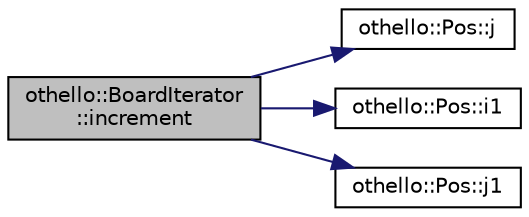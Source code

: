 digraph "othello::BoardIterator::increment"
{
  edge [fontname="Helvetica",fontsize="10",labelfontname="Helvetica",labelfontsize="10"];
  node [fontname="Helvetica",fontsize="10",shape=record];
  rankdir="LR";
  Node1 [label="othello::BoardIterator\l::increment",height=0.2,width=0.4,color="black", fillcolor="grey75", style="filled", fontcolor="black"];
  Node1 -> Node2 [color="midnightblue",fontsize="10",style="solid",fontname="Helvetica"];
  Node2 [label="othello::Pos::j",height=0.2,width=0.4,color="black", fillcolor="white", style="filled",URL="$d7/dd3/classothello_1_1_pos.html#ac2ed06e9c7b8b75dea42c8f2d9dd4dfb"];
  Node1 -> Node3 [color="midnightblue",fontsize="10",style="solid",fontname="Helvetica"];
  Node3 [label="othello::Pos::i1",height=0.2,width=0.4,color="black", fillcolor="white", style="filled",URL="$d7/dd3/classothello_1_1_pos.html#acc5642412866c82a883304e10f086ea2"];
  Node1 -> Node4 [color="midnightblue",fontsize="10",style="solid",fontname="Helvetica"];
  Node4 [label="othello::Pos::j1",height=0.2,width=0.4,color="black", fillcolor="white", style="filled",URL="$d7/dd3/classothello_1_1_pos.html#a8c349d0c13b9096b3a302d79a5fbbbb0"];
}
